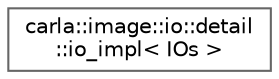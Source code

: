 digraph "类继承关系图"
{
 // INTERACTIVE_SVG=YES
 // LATEX_PDF_SIZE
  bgcolor="transparent";
  edge [fontname=Helvetica,fontsize=10,labelfontname=Helvetica,labelfontsize=10];
  node [fontname=Helvetica,fontsize=10,shape=box,height=0.2,width=0.4];
  rankdir="LR";
  Node0 [id="Node000000",label="carla::image::io::detail\l::io_impl\< IOs \>",height=0.2,width=0.4,color="grey40", fillcolor="white", style="filled",URL="$d2/d67/structcarla_1_1image_1_1io_1_1detail_1_1io__impl.html",tooltip=" "];
}
